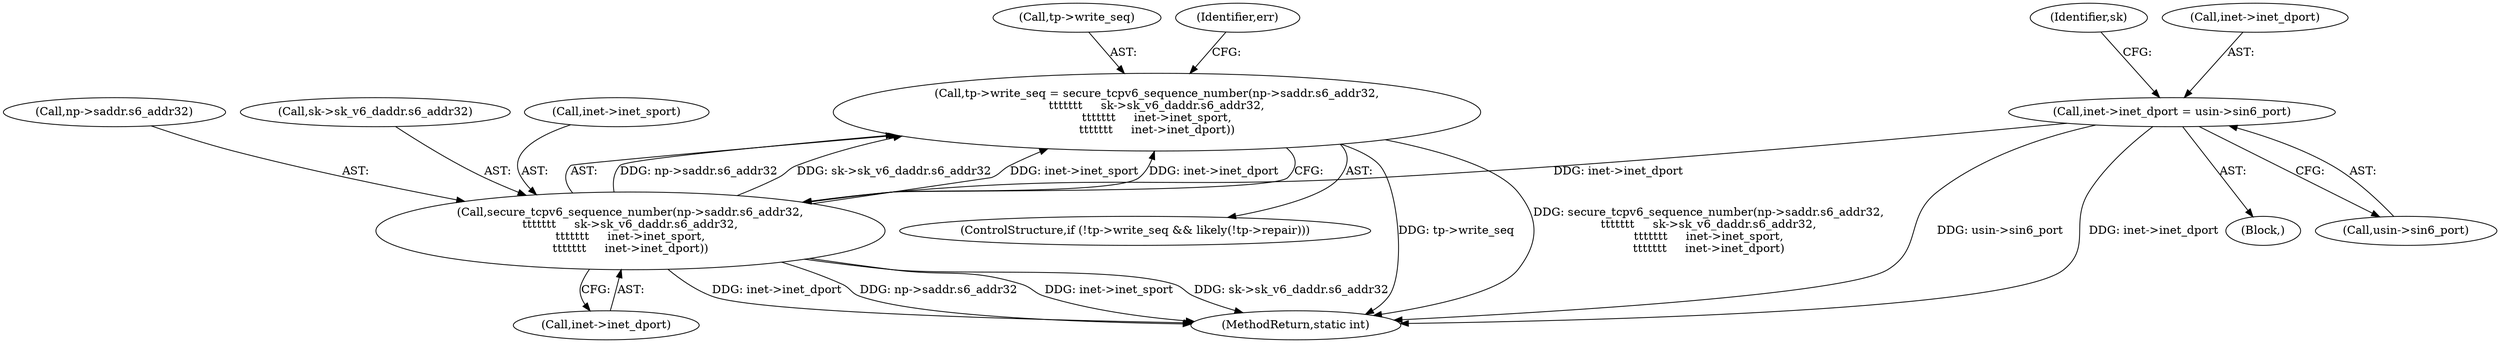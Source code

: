 digraph "0_linux_45f6fad84cc305103b28d73482b344d7f5b76f39_15@API" {
"1000667" [label="(Call,tp->write_seq = secure_tcpv6_sequence_number(np->saddr.s6_addr32,\n\t\t\t\t\t\t\t     sk->sk_v6_daddr.s6_addr32,\n\t\t\t\t\t\t\t     inet->inet_sport,\n\t\t\t\t\t\t\t     inet->inet_dport))"];
"1000671" [label="(Call,secure_tcpv6_sequence_number(np->saddr.s6_addr32,\n\t\t\t\t\t\t\t     sk->sk_v6_daddr.s6_addr32,\n\t\t\t\t\t\t\t     inet->inet_sport,\n\t\t\t\t\t\t\t     inet->inet_dport))"];
"1000635" [label="(Call,inet->inet_dport = usin->sin6_port)"];
"1000643" [label="(Identifier,sk)"];
"1000656" [label="(ControlStructure,if (!tp->write_seq && likely(!tp->repair)))"];
"1000109" [label="(Block,)"];
"1000668" [label="(Call,tp->write_seq)"];
"1000672" [label="(Call,np->saddr.s6_addr32)"];
"1000677" [label="(Call,sk->sk_v6_daddr.s6_addr32)"];
"1000636" [label="(Call,inet->inet_dport)"];
"1000682" [label="(Call,inet->inet_sport)"];
"1000671" [label="(Call,secure_tcpv6_sequence_number(np->saddr.s6_addr32,\n\t\t\t\t\t\t\t     sk->sk_v6_daddr.s6_addr32,\n\t\t\t\t\t\t\t     inet->inet_sport,\n\t\t\t\t\t\t\t     inet->inet_dport))"];
"1000635" [label="(Call,inet->inet_dport = usin->sin6_port)"];
"1000639" [label="(Call,usin->sin6_port)"];
"1000685" [label="(Call,inet->inet_dport)"];
"1000716" [label="(MethodReturn,static int)"];
"1000689" [label="(Identifier,err)"];
"1000667" [label="(Call,tp->write_seq = secure_tcpv6_sequence_number(np->saddr.s6_addr32,\n\t\t\t\t\t\t\t     sk->sk_v6_daddr.s6_addr32,\n\t\t\t\t\t\t\t     inet->inet_sport,\n\t\t\t\t\t\t\t     inet->inet_dport))"];
"1000667" -> "1000656"  [label="AST: "];
"1000667" -> "1000671"  [label="CFG: "];
"1000668" -> "1000667"  [label="AST: "];
"1000671" -> "1000667"  [label="AST: "];
"1000689" -> "1000667"  [label="CFG: "];
"1000667" -> "1000716"  [label="DDG: tp->write_seq"];
"1000667" -> "1000716"  [label="DDG: secure_tcpv6_sequence_number(np->saddr.s6_addr32,\n\t\t\t\t\t\t\t     sk->sk_v6_daddr.s6_addr32,\n\t\t\t\t\t\t\t     inet->inet_sport,\n\t\t\t\t\t\t\t     inet->inet_dport)"];
"1000671" -> "1000667"  [label="DDG: np->saddr.s6_addr32"];
"1000671" -> "1000667"  [label="DDG: sk->sk_v6_daddr.s6_addr32"];
"1000671" -> "1000667"  [label="DDG: inet->inet_sport"];
"1000671" -> "1000667"  [label="DDG: inet->inet_dport"];
"1000671" -> "1000685"  [label="CFG: "];
"1000672" -> "1000671"  [label="AST: "];
"1000677" -> "1000671"  [label="AST: "];
"1000682" -> "1000671"  [label="AST: "];
"1000685" -> "1000671"  [label="AST: "];
"1000671" -> "1000716"  [label="DDG: inet->inet_sport"];
"1000671" -> "1000716"  [label="DDG: sk->sk_v6_daddr.s6_addr32"];
"1000671" -> "1000716"  [label="DDG: inet->inet_dport"];
"1000671" -> "1000716"  [label="DDG: np->saddr.s6_addr32"];
"1000635" -> "1000671"  [label="DDG: inet->inet_dport"];
"1000635" -> "1000109"  [label="AST: "];
"1000635" -> "1000639"  [label="CFG: "];
"1000636" -> "1000635"  [label="AST: "];
"1000639" -> "1000635"  [label="AST: "];
"1000643" -> "1000635"  [label="CFG: "];
"1000635" -> "1000716"  [label="DDG: usin->sin6_port"];
"1000635" -> "1000716"  [label="DDG: inet->inet_dport"];
}
